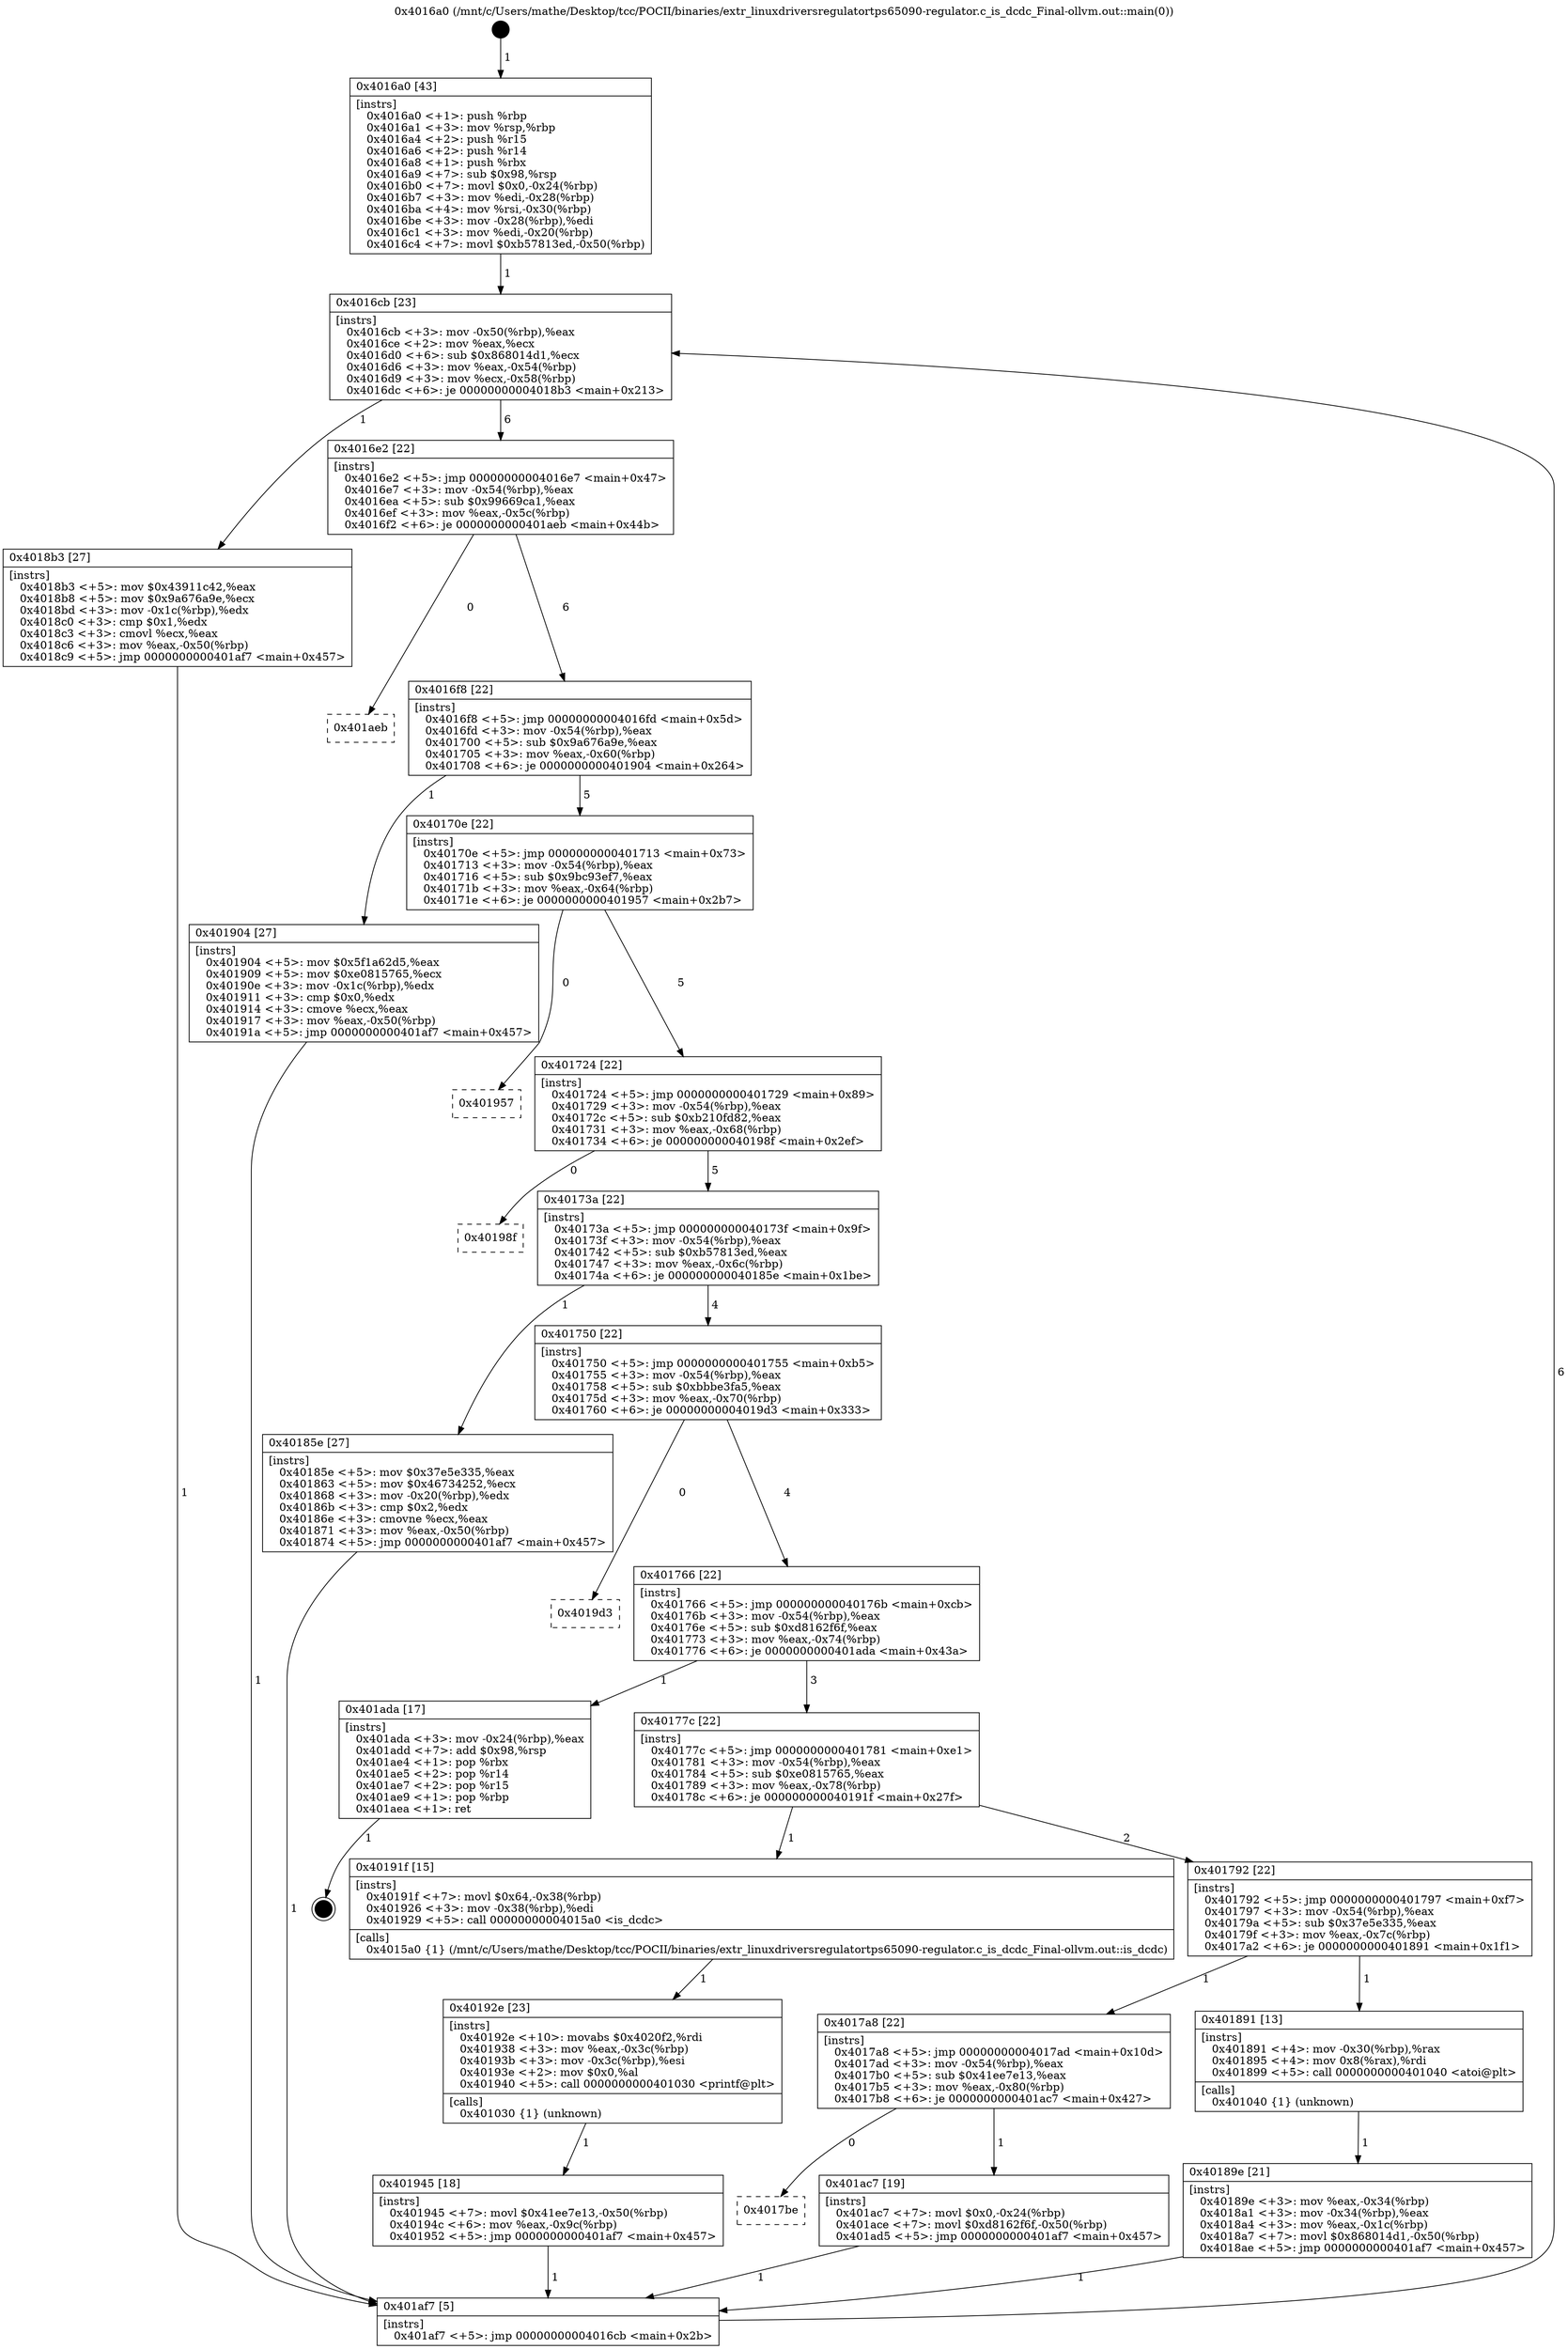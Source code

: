 digraph "0x4016a0" {
  label = "0x4016a0 (/mnt/c/Users/mathe/Desktop/tcc/POCII/binaries/extr_linuxdriversregulatortps65090-regulator.c_is_dcdc_Final-ollvm.out::main(0))"
  labelloc = "t"
  node[shape=record]

  Entry [label="",width=0.3,height=0.3,shape=circle,fillcolor=black,style=filled]
  "0x4016cb" [label="{
     0x4016cb [23]\l
     | [instrs]\l
     &nbsp;&nbsp;0x4016cb \<+3\>: mov -0x50(%rbp),%eax\l
     &nbsp;&nbsp;0x4016ce \<+2\>: mov %eax,%ecx\l
     &nbsp;&nbsp;0x4016d0 \<+6\>: sub $0x868014d1,%ecx\l
     &nbsp;&nbsp;0x4016d6 \<+3\>: mov %eax,-0x54(%rbp)\l
     &nbsp;&nbsp;0x4016d9 \<+3\>: mov %ecx,-0x58(%rbp)\l
     &nbsp;&nbsp;0x4016dc \<+6\>: je 00000000004018b3 \<main+0x213\>\l
  }"]
  "0x4018b3" [label="{
     0x4018b3 [27]\l
     | [instrs]\l
     &nbsp;&nbsp;0x4018b3 \<+5\>: mov $0x43911c42,%eax\l
     &nbsp;&nbsp;0x4018b8 \<+5\>: mov $0x9a676a9e,%ecx\l
     &nbsp;&nbsp;0x4018bd \<+3\>: mov -0x1c(%rbp),%edx\l
     &nbsp;&nbsp;0x4018c0 \<+3\>: cmp $0x1,%edx\l
     &nbsp;&nbsp;0x4018c3 \<+3\>: cmovl %ecx,%eax\l
     &nbsp;&nbsp;0x4018c6 \<+3\>: mov %eax,-0x50(%rbp)\l
     &nbsp;&nbsp;0x4018c9 \<+5\>: jmp 0000000000401af7 \<main+0x457\>\l
  }"]
  "0x4016e2" [label="{
     0x4016e2 [22]\l
     | [instrs]\l
     &nbsp;&nbsp;0x4016e2 \<+5\>: jmp 00000000004016e7 \<main+0x47\>\l
     &nbsp;&nbsp;0x4016e7 \<+3\>: mov -0x54(%rbp),%eax\l
     &nbsp;&nbsp;0x4016ea \<+5\>: sub $0x99669ca1,%eax\l
     &nbsp;&nbsp;0x4016ef \<+3\>: mov %eax,-0x5c(%rbp)\l
     &nbsp;&nbsp;0x4016f2 \<+6\>: je 0000000000401aeb \<main+0x44b\>\l
  }"]
  Exit [label="",width=0.3,height=0.3,shape=circle,fillcolor=black,style=filled,peripheries=2]
  "0x401aeb" [label="{
     0x401aeb\l
  }", style=dashed]
  "0x4016f8" [label="{
     0x4016f8 [22]\l
     | [instrs]\l
     &nbsp;&nbsp;0x4016f8 \<+5\>: jmp 00000000004016fd \<main+0x5d\>\l
     &nbsp;&nbsp;0x4016fd \<+3\>: mov -0x54(%rbp),%eax\l
     &nbsp;&nbsp;0x401700 \<+5\>: sub $0x9a676a9e,%eax\l
     &nbsp;&nbsp;0x401705 \<+3\>: mov %eax,-0x60(%rbp)\l
     &nbsp;&nbsp;0x401708 \<+6\>: je 0000000000401904 \<main+0x264\>\l
  }"]
  "0x4017be" [label="{
     0x4017be\l
  }", style=dashed]
  "0x401904" [label="{
     0x401904 [27]\l
     | [instrs]\l
     &nbsp;&nbsp;0x401904 \<+5\>: mov $0x5f1a62d5,%eax\l
     &nbsp;&nbsp;0x401909 \<+5\>: mov $0xe0815765,%ecx\l
     &nbsp;&nbsp;0x40190e \<+3\>: mov -0x1c(%rbp),%edx\l
     &nbsp;&nbsp;0x401911 \<+3\>: cmp $0x0,%edx\l
     &nbsp;&nbsp;0x401914 \<+3\>: cmove %ecx,%eax\l
     &nbsp;&nbsp;0x401917 \<+3\>: mov %eax,-0x50(%rbp)\l
     &nbsp;&nbsp;0x40191a \<+5\>: jmp 0000000000401af7 \<main+0x457\>\l
  }"]
  "0x40170e" [label="{
     0x40170e [22]\l
     | [instrs]\l
     &nbsp;&nbsp;0x40170e \<+5\>: jmp 0000000000401713 \<main+0x73\>\l
     &nbsp;&nbsp;0x401713 \<+3\>: mov -0x54(%rbp),%eax\l
     &nbsp;&nbsp;0x401716 \<+5\>: sub $0x9bc93ef7,%eax\l
     &nbsp;&nbsp;0x40171b \<+3\>: mov %eax,-0x64(%rbp)\l
     &nbsp;&nbsp;0x40171e \<+6\>: je 0000000000401957 \<main+0x2b7\>\l
  }"]
  "0x401ac7" [label="{
     0x401ac7 [19]\l
     | [instrs]\l
     &nbsp;&nbsp;0x401ac7 \<+7\>: movl $0x0,-0x24(%rbp)\l
     &nbsp;&nbsp;0x401ace \<+7\>: movl $0xd8162f6f,-0x50(%rbp)\l
     &nbsp;&nbsp;0x401ad5 \<+5\>: jmp 0000000000401af7 \<main+0x457\>\l
  }"]
  "0x401957" [label="{
     0x401957\l
  }", style=dashed]
  "0x401724" [label="{
     0x401724 [22]\l
     | [instrs]\l
     &nbsp;&nbsp;0x401724 \<+5\>: jmp 0000000000401729 \<main+0x89\>\l
     &nbsp;&nbsp;0x401729 \<+3\>: mov -0x54(%rbp),%eax\l
     &nbsp;&nbsp;0x40172c \<+5\>: sub $0xb210fd82,%eax\l
     &nbsp;&nbsp;0x401731 \<+3\>: mov %eax,-0x68(%rbp)\l
     &nbsp;&nbsp;0x401734 \<+6\>: je 000000000040198f \<main+0x2ef\>\l
  }"]
  "0x401945" [label="{
     0x401945 [18]\l
     | [instrs]\l
     &nbsp;&nbsp;0x401945 \<+7\>: movl $0x41ee7e13,-0x50(%rbp)\l
     &nbsp;&nbsp;0x40194c \<+6\>: mov %eax,-0x9c(%rbp)\l
     &nbsp;&nbsp;0x401952 \<+5\>: jmp 0000000000401af7 \<main+0x457\>\l
  }"]
  "0x40198f" [label="{
     0x40198f\l
  }", style=dashed]
  "0x40173a" [label="{
     0x40173a [22]\l
     | [instrs]\l
     &nbsp;&nbsp;0x40173a \<+5\>: jmp 000000000040173f \<main+0x9f\>\l
     &nbsp;&nbsp;0x40173f \<+3\>: mov -0x54(%rbp),%eax\l
     &nbsp;&nbsp;0x401742 \<+5\>: sub $0xb57813ed,%eax\l
     &nbsp;&nbsp;0x401747 \<+3\>: mov %eax,-0x6c(%rbp)\l
     &nbsp;&nbsp;0x40174a \<+6\>: je 000000000040185e \<main+0x1be\>\l
  }"]
  "0x40192e" [label="{
     0x40192e [23]\l
     | [instrs]\l
     &nbsp;&nbsp;0x40192e \<+10\>: movabs $0x4020f2,%rdi\l
     &nbsp;&nbsp;0x401938 \<+3\>: mov %eax,-0x3c(%rbp)\l
     &nbsp;&nbsp;0x40193b \<+3\>: mov -0x3c(%rbp),%esi\l
     &nbsp;&nbsp;0x40193e \<+2\>: mov $0x0,%al\l
     &nbsp;&nbsp;0x401940 \<+5\>: call 0000000000401030 \<printf@plt\>\l
     | [calls]\l
     &nbsp;&nbsp;0x401030 \{1\} (unknown)\l
  }"]
  "0x40185e" [label="{
     0x40185e [27]\l
     | [instrs]\l
     &nbsp;&nbsp;0x40185e \<+5\>: mov $0x37e5e335,%eax\l
     &nbsp;&nbsp;0x401863 \<+5\>: mov $0x46734252,%ecx\l
     &nbsp;&nbsp;0x401868 \<+3\>: mov -0x20(%rbp),%edx\l
     &nbsp;&nbsp;0x40186b \<+3\>: cmp $0x2,%edx\l
     &nbsp;&nbsp;0x40186e \<+3\>: cmovne %ecx,%eax\l
     &nbsp;&nbsp;0x401871 \<+3\>: mov %eax,-0x50(%rbp)\l
     &nbsp;&nbsp;0x401874 \<+5\>: jmp 0000000000401af7 \<main+0x457\>\l
  }"]
  "0x401750" [label="{
     0x401750 [22]\l
     | [instrs]\l
     &nbsp;&nbsp;0x401750 \<+5\>: jmp 0000000000401755 \<main+0xb5\>\l
     &nbsp;&nbsp;0x401755 \<+3\>: mov -0x54(%rbp),%eax\l
     &nbsp;&nbsp;0x401758 \<+5\>: sub $0xbbbe3fa5,%eax\l
     &nbsp;&nbsp;0x40175d \<+3\>: mov %eax,-0x70(%rbp)\l
     &nbsp;&nbsp;0x401760 \<+6\>: je 00000000004019d3 \<main+0x333\>\l
  }"]
  "0x401af7" [label="{
     0x401af7 [5]\l
     | [instrs]\l
     &nbsp;&nbsp;0x401af7 \<+5\>: jmp 00000000004016cb \<main+0x2b\>\l
  }"]
  "0x4016a0" [label="{
     0x4016a0 [43]\l
     | [instrs]\l
     &nbsp;&nbsp;0x4016a0 \<+1\>: push %rbp\l
     &nbsp;&nbsp;0x4016a1 \<+3\>: mov %rsp,%rbp\l
     &nbsp;&nbsp;0x4016a4 \<+2\>: push %r15\l
     &nbsp;&nbsp;0x4016a6 \<+2\>: push %r14\l
     &nbsp;&nbsp;0x4016a8 \<+1\>: push %rbx\l
     &nbsp;&nbsp;0x4016a9 \<+7\>: sub $0x98,%rsp\l
     &nbsp;&nbsp;0x4016b0 \<+7\>: movl $0x0,-0x24(%rbp)\l
     &nbsp;&nbsp;0x4016b7 \<+3\>: mov %edi,-0x28(%rbp)\l
     &nbsp;&nbsp;0x4016ba \<+4\>: mov %rsi,-0x30(%rbp)\l
     &nbsp;&nbsp;0x4016be \<+3\>: mov -0x28(%rbp),%edi\l
     &nbsp;&nbsp;0x4016c1 \<+3\>: mov %edi,-0x20(%rbp)\l
     &nbsp;&nbsp;0x4016c4 \<+7\>: movl $0xb57813ed,-0x50(%rbp)\l
  }"]
  "0x40189e" [label="{
     0x40189e [21]\l
     | [instrs]\l
     &nbsp;&nbsp;0x40189e \<+3\>: mov %eax,-0x34(%rbp)\l
     &nbsp;&nbsp;0x4018a1 \<+3\>: mov -0x34(%rbp),%eax\l
     &nbsp;&nbsp;0x4018a4 \<+3\>: mov %eax,-0x1c(%rbp)\l
     &nbsp;&nbsp;0x4018a7 \<+7\>: movl $0x868014d1,-0x50(%rbp)\l
     &nbsp;&nbsp;0x4018ae \<+5\>: jmp 0000000000401af7 \<main+0x457\>\l
  }"]
  "0x4019d3" [label="{
     0x4019d3\l
  }", style=dashed]
  "0x401766" [label="{
     0x401766 [22]\l
     | [instrs]\l
     &nbsp;&nbsp;0x401766 \<+5\>: jmp 000000000040176b \<main+0xcb\>\l
     &nbsp;&nbsp;0x40176b \<+3\>: mov -0x54(%rbp),%eax\l
     &nbsp;&nbsp;0x40176e \<+5\>: sub $0xd8162f6f,%eax\l
     &nbsp;&nbsp;0x401773 \<+3\>: mov %eax,-0x74(%rbp)\l
     &nbsp;&nbsp;0x401776 \<+6\>: je 0000000000401ada \<main+0x43a\>\l
  }"]
  "0x4017a8" [label="{
     0x4017a8 [22]\l
     | [instrs]\l
     &nbsp;&nbsp;0x4017a8 \<+5\>: jmp 00000000004017ad \<main+0x10d\>\l
     &nbsp;&nbsp;0x4017ad \<+3\>: mov -0x54(%rbp),%eax\l
     &nbsp;&nbsp;0x4017b0 \<+5\>: sub $0x41ee7e13,%eax\l
     &nbsp;&nbsp;0x4017b5 \<+3\>: mov %eax,-0x80(%rbp)\l
     &nbsp;&nbsp;0x4017b8 \<+6\>: je 0000000000401ac7 \<main+0x427\>\l
  }"]
  "0x401ada" [label="{
     0x401ada [17]\l
     | [instrs]\l
     &nbsp;&nbsp;0x401ada \<+3\>: mov -0x24(%rbp),%eax\l
     &nbsp;&nbsp;0x401add \<+7\>: add $0x98,%rsp\l
     &nbsp;&nbsp;0x401ae4 \<+1\>: pop %rbx\l
     &nbsp;&nbsp;0x401ae5 \<+2\>: pop %r14\l
     &nbsp;&nbsp;0x401ae7 \<+2\>: pop %r15\l
     &nbsp;&nbsp;0x401ae9 \<+1\>: pop %rbp\l
     &nbsp;&nbsp;0x401aea \<+1\>: ret\l
  }"]
  "0x40177c" [label="{
     0x40177c [22]\l
     | [instrs]\l
     &nbsp;&nbsp;0x40177c \<+5\>: jmp 0000000000401781 \<main+0xe1\>\l
     &nbsp;&nbsp;0x401781 \<+3\>: mov -0x54(%rbp),%eax\l
     &nbsp;&nbsp;0x401784 \<+5\>: sub $0xe0815765,%eax\l
     &nbsp;&nbsp;0x401789 \<+3\>: mov %eax,-0x78(%rbp)\l
     &nbsp;&nbsp;0x40178c \<+6\>: je 000000000040191f \<main+0x27f\>\l
  }"]
  "0x401891" [label="{
     0x401891 [13]\l
     | [instrs]\l
     &nbsp;&nbsp;0x401891 \<+4\>: mov -0x30(%rbp),%rax\l
     &nbsp;&nbsp;0x401895 \<+4\>: mov 0x8(%rax),%rdi\l
     &nbsp;&nbsp;0x401899 \<+5\>: call 0000000000401040 \<atoi@plt\>\l
     | [calls]\l
     &nbsp;&nbsp;0x401040 \{1\} (unknown)\l
  }"]
  "0x40191f" [label="{
     0x40191f [15]\l
     | [instrs]\l
     &nbsp;&nbsp;0x40191f \<+7\>: movl $0x64,-0x38(%rbp)\l
     &nbsp;&nbsp;0x401926 \<+3\>: mov -0x38(%rbp),%edi\l
     &nbsp;&nbsp;0x401929 \<+5\>: call 00000000004015a0 \<is_dcdc\>\l
     | [calls]\l
     &nbsp;&nbsp;0x4015a0 \{1\} (/mnt/c/Users/mathe/Desktop/tcc/POCII/binaries/extr_linuxdriversregulatortps65090-regulator.c_is_dcdc_Final-ollvm.out::is_dcdc)\l
  }"]
  "0x401792" [label="{
     0x401792 [22]\l
     | [instrs]\l
     &nbsp;&nbsp;0x401792 \<+5\>: jmp 0000000000401797 \<main+0xf7\>\l
     &nbsp;&nbsp;0x401797 \<+3\>: mov -0x54(%rbp),%eax\l
     &nbsp;&nbsp;0x40179a \<+5\>: sub $0x37e5e335,%eax\l
     &nbsp;&nbsp;0x40179f \<+3\>: mov %eax,-0x7c(%rbp)\l
     &nbsp;&nbsp;0x4017a2 \<+6\>: je 0000000000401891 \<main+0x1f1\>\l
  }"]
  Entry -> "0x4016a0" [label=" 1"]
  "0x4016cb" -> "0x4018b3" [label=" 1"]
  "0x4016cb" -> "0x4016e2" [label=" 6"]
  "0x401ada" -> Exit [label=" 1"]
  "0x4016e2" -> "0x401aeb" [label=" 0"]
  "0x4016e2" -> "0x4016f8" [label=" 6"]
  "0x401ac7" -> "0x401af7" [label=" 1"]
  "0x4016f8" -> "0x401904" [label=" 1"]
  "0x4016f8" -> "0x40170e" [label=" 5"]
  "0x4017a8" -> "0x4017be" [label=" 0"]
  "0x40170e" -> "0x401957" [label=" 0"]
  "0x40170e" -> "0x401724" [label=" 5"]
  "0x4017a8" -> "0x401ac7" [label=" 1"]
  "0x401724" -> "0x40198f" [label=" 0"]
  "0x401724" -> "0x40173a" [label=" 5"]
  "0x401945" -> "0x401af7" [label=" 1"]
  "0x40173a" -> "0x40185e" [label=" 1"]
  "0x40173a" -> "0x401750" [label=" 4"]
  "0x40185e" -> "0x401af7" [label=" 1"]
  "0x4016a0" -> "0x4016cb" [label=" 1"]
  "0x401af7" -> "0x4016cb" [label=" 6"]
  "0x40192e" -> "0x401945" [label=" 1"]
  "0x401750" -> "0x4019d3" [label=" 0"]
  "0x401750" -> "0x401766" [label=" 4"]
  "0x40191f" -> "0x40192e" [label=" 1"]
  "0x401766" -> "0x401ada" [label=" 1"]
  "0x401766" -> "0x40177c" [label=" 3"]
  "0x401904" -> "0x401af7" [label=" 1"]
  "0x40177c" -> "0x40191f" [label=" 1"]
  "0x40177c" -> "0x401792" [label=" 2"]
  "0x4018b3" -> "0x401af7" [label=" 1"]
  "0x401792" -> "0x401891" [label=" 1"]
  "0x401792" -> "0x4017a8" [label=" 1"]
  "0x401891" -> "0x40189e" [label=" 1"]
  "0x40189e" -> "0x401af7" [label=" 1"]
}
